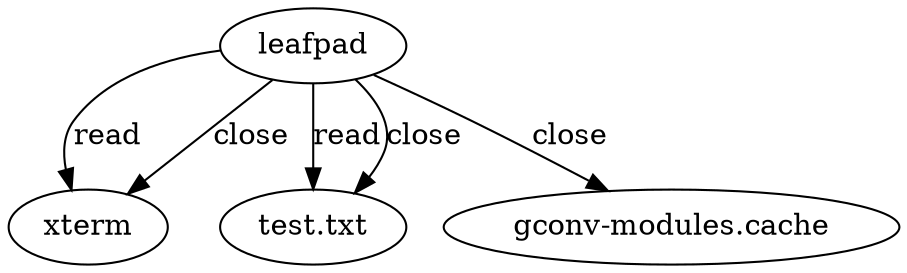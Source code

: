 digraph {
	leafpad -> xterm [label=read len=2.00]
	leafpad -> xterm [label=close len=2.00]
	leafpad -> "test.txt" [label=read len=2.00]
	leafpad -> "test.txt" [label=close len=2.00]
	leafpad -> "gconv-modules.cache" [label=close len=2.00]
}
